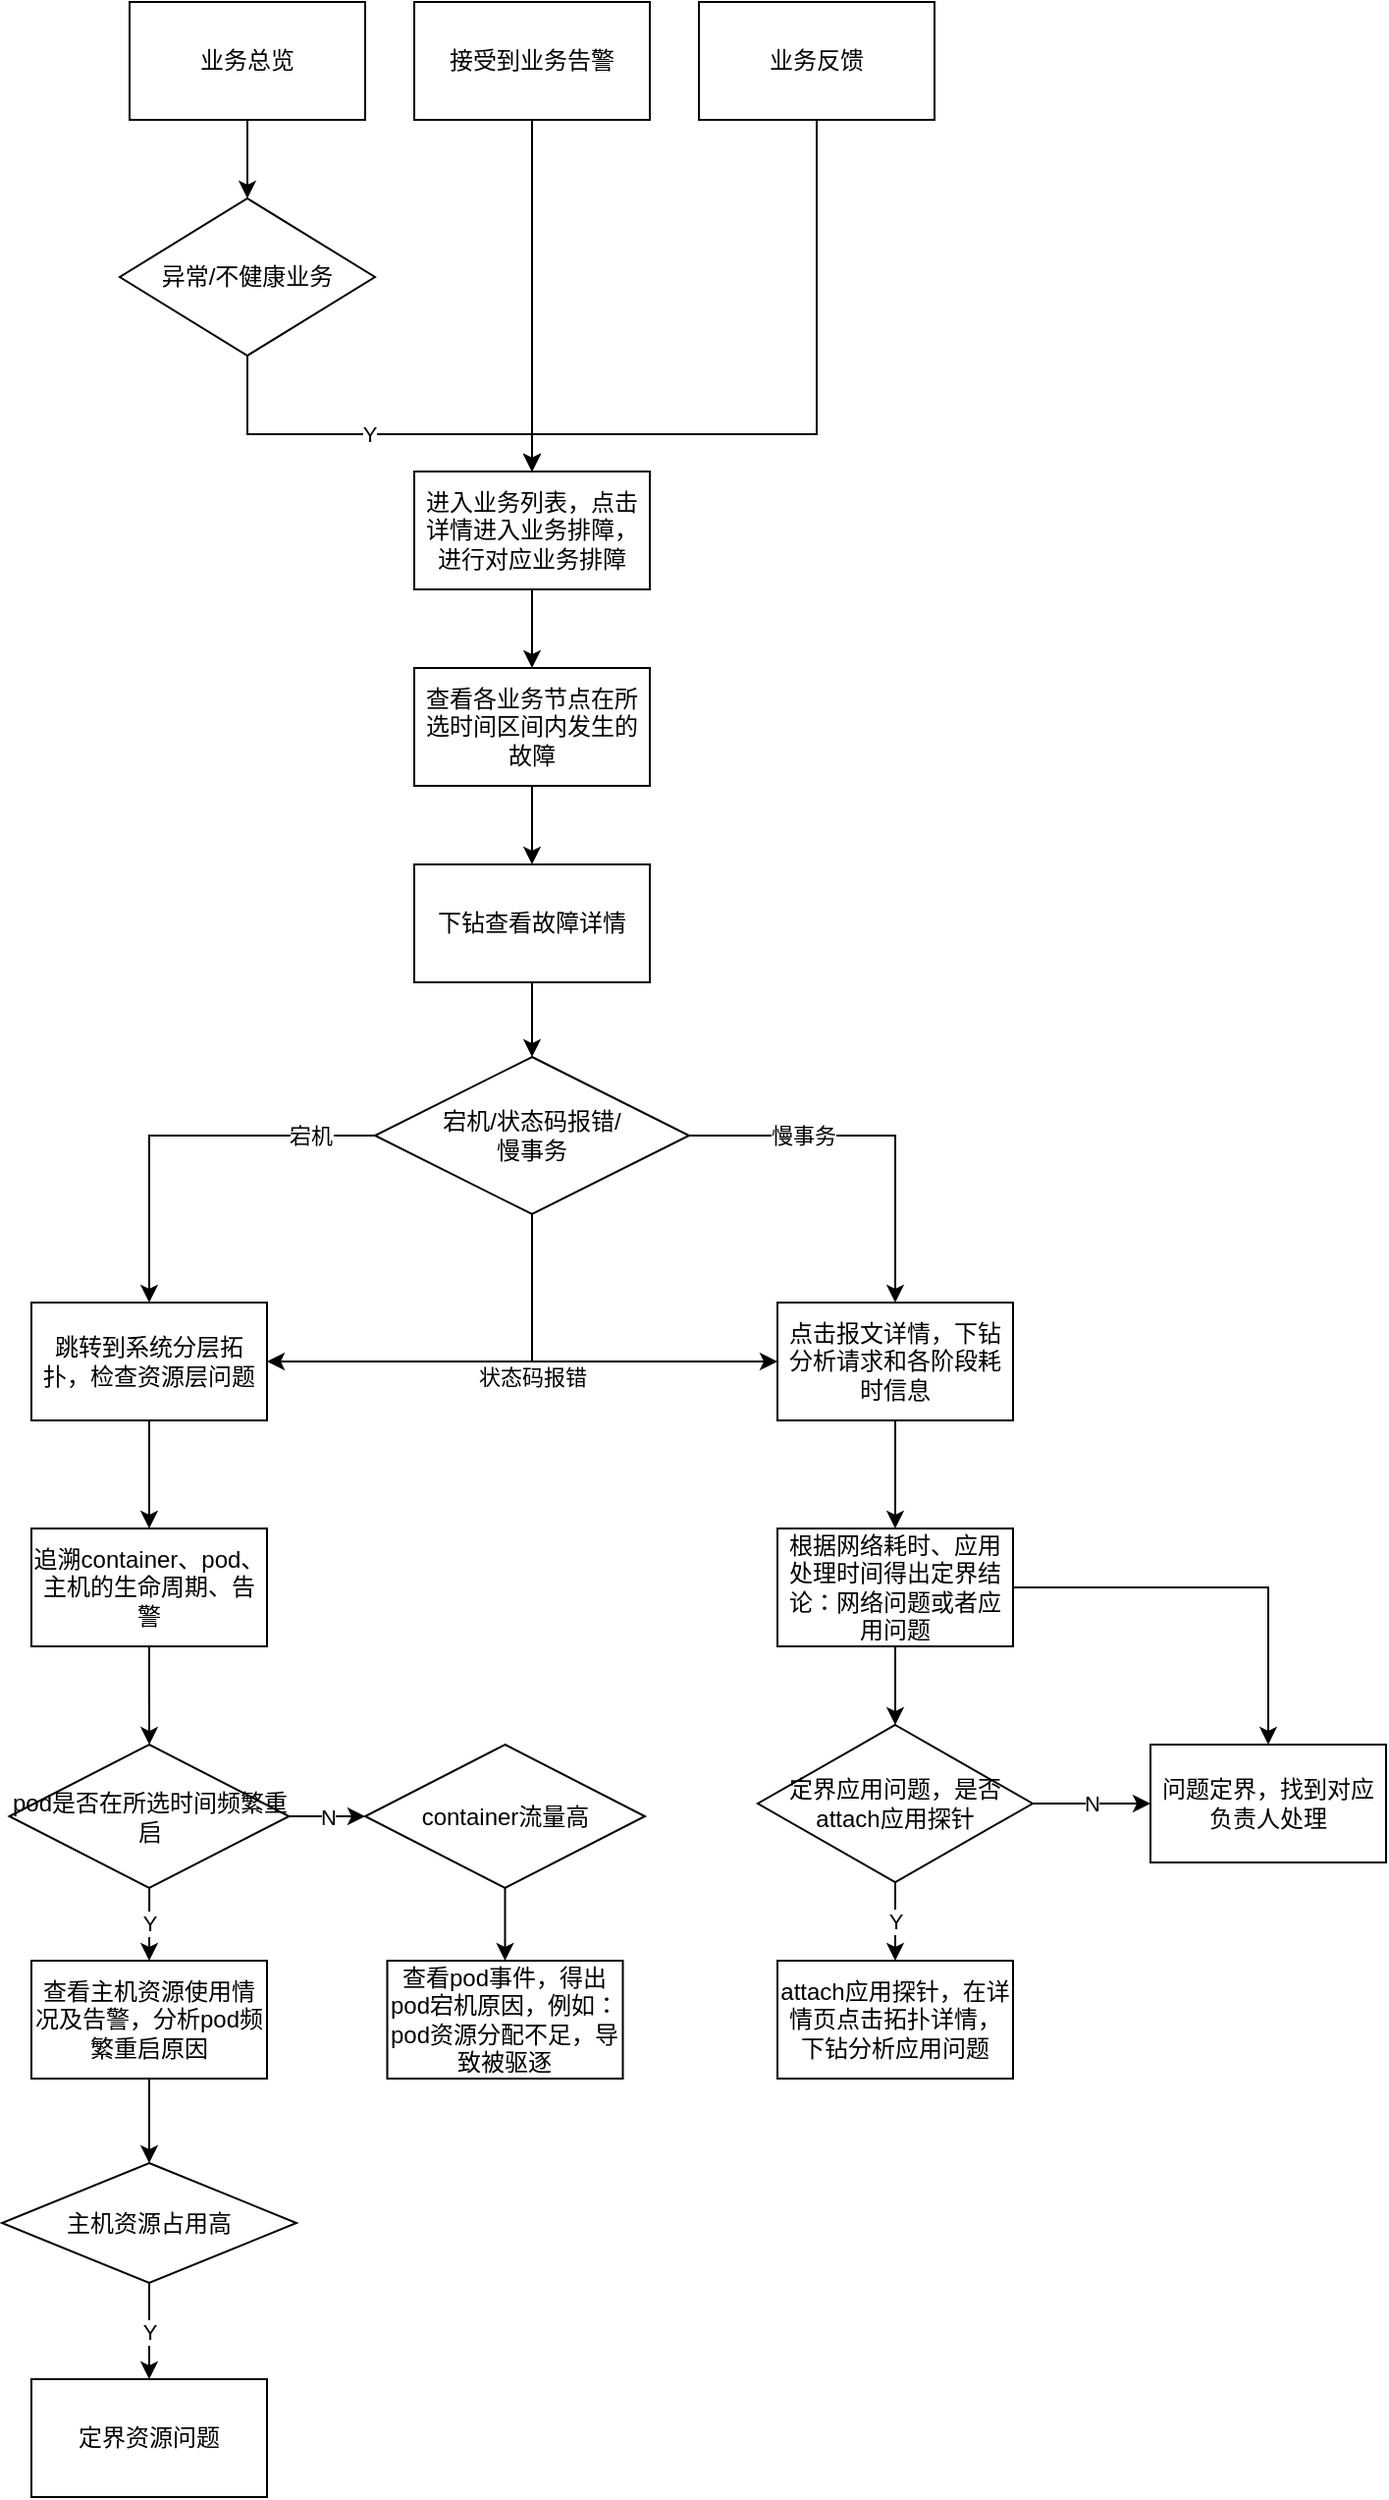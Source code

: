 <mxfile version="14.1.1" type="github">
  <diagram id="aTmEyoTltks4_PvgWwts" name="Page-1">
    <mxGraphModel dx="1568" dy="972" grid="1" gridSize="10" guides="1" tooltips="1" connect="1" arrows="1" fold="1" page="1" pageScale="1" pageWidth="827" pageHeight="1169" math="0" shadow="0">
      <root>
        <mxCell id="0" />
        <mxCell id="1" parent="0" />
        <mxCell id="1NHvlJSlSpy9riehQKpT-4" value="" style="edgeStyle=orthogonalEdgeStyle;rounded=0;orthogonalLoop=1;jettySize=auto;html=1;" edge="1" parent="1" source="1NHvlJSlSpy9riehQKpT-2" target="1NHvlJSlSpy9riehQKpT-3">
          <mxGeometry relative="1" as="geometry" />
        </mxCell>
        <mxCell id="1NHvlJSlSpy9riehQKpT-2" value="&lt;font style=&quot;vertical-align: inherit&quot;&gt;&lt;font style=&quot;vertical-align: inherit&quot;&gt;业务总览&lt;/font&gt;&lt;/font&gt;" style="rounded=0;whiteSpace=wrap;html=1;" vertex="1" parent="1">
          <mxGeometry x="130" y="40" width="120" height="60" as="geometry" />
        </mxCell>
        <mxCell id="1NHvlJSlSpy9riehQKpT-7" value="Y" style="edgeStyle=orthogonalEdgeStyle;rounded=0;orthogonalLoop=1;jettySize=auto;html=1;exitX=0.5;exitY=1;exitDx=0;exitDy=0;" edge="1" parent="1" source="1NHvlJSlSpy9riehQKpT-3" target="1NHvlJSlSpy9riehQKpT-6">
          <mxGeometry relative="1" as="geometry">
            <Array as="points">
              <mxPoint x="190" y="260" />
              <mxPoint x="335" y="260" />
            </Array>
          </mxGeometry>
        </mxCell>
        <mxCell id="1NHvlJSlSpy9riehQKpT-3" value="异常/不健康业务" style="rhombus;whiteSpace=wrap;html=1;rounded=0;" vertex="1" parent="1">
          <mxGeometry x="125" y="140" width="130" height="80" as="geometry" />
        </mxCell>
        <mxCell id="1NHvlJSlSpy9riehQKpT-8" style="edgeStyle=orthogonalEdgeStyle;rounded=0;orthogonalLoop=1;jettySize=auto;html=1;entryX=0.5;entryY=0;entryDx=0;entryDy=0;exitX=0.5;exitY=1;exitDx=0;exitDy=0;" edge="1" parent="1" source="1NHvlJSlSpy9riehQKpT-5" target="1NHvlJSlSpy9riehQKpT-6">
          <mxGeometry relative="1" as="geometry">
            <Array as="points">
              <mxPoint x="335" y="180" />
              <mxPoint x="335" y="180" />
            </Array>
          </mxGeometry>
        </mxCell>
        <mxCell id="1NHvlJSlSpy9riehQKpT-5" value="接受到业务告警" style="rounded=0;whiteSpace=wrap;html=1;" vertex="1" parent="1">
          <mxGeometry x="275" y="40" width="120" height="60" as="geometry" />
        </mxCell>
        <mxCell id="1NHvlJSlSpy9riehQKpT-11" value="" style="edgeStyle=orthogonalEdgeStyle;rounded=0;orthogonalLoop=1;jettySize=auto;html=1;" edge="1" parent="1" source="1NHvlJSlSpy9riehQKpT-6" target="1NHvlJSlSpy9riehQKpT-10">
          <mxGeometry relative="1" as="geometry" />
        </mxCell>
        <mxCell id="1NHvlJSlSpy9riehQKpT-6" value="进入业务列表，点击详情进入业务排障，进行对应业务排障" style="whiteSpace=wrap;html=1;rounded=0;" vertex="1" parent="1">
          <mxGeometry x="275" y="279" width="120" height="60" as="geometry" />
        </mxCell>
        <mxCell id="1NHvlJSlSpy9riehQKpT-17" value="" style="edgeStyle=orthogonalEdgeStyle;rounded=0;orthogonalLoop=1;jettySize=auto;html=1;" edge="1" parent="1" source="1NHvlJSlSpy9riehQKpT-10" target="1NHvlJSlSpy9riehQKpT-16">
          <mxGeometry relative="1" as="geometry" />
        </mxCell>
        <mxCell id="1NHvlJSlSpy9riehQKpT-10" value="查看各业务节点在所选时间区间内发生的故障" style="whiteSpace=wrap;html=1;rounded=0;" vertex="1" parent="1">
          <mxGeometry x="275" y="379" width="120" height="60" as="geometry" />
        </mxCell>
        <mxCell id="1NHvlJSlSpy9riehQKpT-21" value="" style="edgeStyle=orthogonalEdgeStyle;rounded=0;orthogonalLoop=1;jettySize=auto;html=1;" edge="1" parent="1" source="1NHvlJSlSpy9riehQKpT-16" target="1NHvlJSlSpy9riehQKpT-20">
          <mxGeometry relative="1" as="geometry" />
        </mxCell>
        <mxCell id="1NHvlJSlSpy9riehQKpT-16" value="下钻查看故障详情" style="whiteSpace=wrap;html=1;rounded=0;" vertex="1" parent="1">
          <mxGeometry x="275" y="479" width="120" height="60" as="geometry" />
        </mxCell>
        <mxCell id="1NHvlJSlSpy9riehQKpT-23" value="" style="edgeStyle=orthogonalEdgeStyle;rounded=0;orthogonalLoop=1;jettySize=auto;html=1;" edge="1" parent="1" source="1NHvlJSlSpy9riehQKpT-20" target="1NHvlJSlSpy9riehQKpT-22">
          <mxGeometry relative="1" as="geometry" />
        </mxCell>
        <mxCell id="1NHvlJSlSpy9riehQKpT-24" value="宕机" style="edgeLabel;html=1;align=center;verticalAlign=middle;resizable=0;points=[];" vertex="1" connectable="0" parent="1NHvlJSlSpy9riehQKpT-23">
          <mxGeometry x="-0.664" relative="1" as="geometry">
            <mxPoint as="offset" />
          </mxGeometry>
        </mxCell>
        <mxCell id="1NHvlJSlSpy9riehQKpT-26" value="状态码报错" style="edgeStyle=orthogonalEdgeStyle;rounded=0;orthogonalLoop=1;jettySize=auto;html=1;entryX=1;entryY=0.5;entryDx=0;entryDy=0;exitX=0.5;exitY=1;exitDx=0;exitDy=0;" edge="1" parent="1" source="1NHvlJSlSpy9riehQKpT-20" target="1NHvlJSlSpy9riehQKpT-22">
          <mxGeometry x="-0.286" y="8" relative="1" as="geometry">
            <mxPoint x="335" y="697" as="targetPoint" />
            <mxPoint as="offset" />
          </mxGeometry>
        </mxCell>
        <mxCell id="1NHvlJSlSpy9riehQKpT-28" value="慢事务" style="edgeStyle=orthogonalEdgeStyle;rounded=0;orthogonalLoop=1;jettySize=auto;html=1;" edge="1" parent="1" source="1NHvlJSlSpy9riehQKpT-20" target="1NHvlJSlSpy9riehQKpT-27">
          <mxGeometry x="-0.395" relative="1" as="geometry">
            <mxPoint as="offset" />
          </mxGeometry>
        </mxCell>
        <mxCell id="1NHvlJSlSpy9riehQKpT-86" style="edgeStyle=orthogonalEdgeStyle;rounded=0;orthogonalLoop=1;jettySize=auto;html=1;entryX=0;entryY=0.5;entryDx=0;entryDy=0;exitX=0.5;exitY=1;exitDx=0;exitDy=0;" edge="1" parent="1" source="1NHvlJSlSpy9riehQKpT-20" target="1NHvlJSlSpy9riehQKpT-27">
          <mxGeometry relative="1" as="geometry" />
        </mxCell>
        <mxCell id="1NHvlJSlSpy9riehQKpT-20" value="宕机/状态码报错/&lt;br&gt;慢事务" style="rhombus;whiteSpace=wrap;html=1;rounded=0;" vertex="1" parent="1">
          <mxGeometry x="255" y="577" width="160" height="80" as="geometry" />
        </mxCell>
        <mxCell id="1NHvlJSlSpy9riehQKpT-39" value="" style="edgeStyle=orthogonalEdgeStyle;rounded=0;orthogonalLoop=1;jettySize=auto;html=1;" edge="1" parent="1" source="1NHvlJSlSpy9riehQKpT-22" target="1NHvlJSlSpy9riehQKpT-38">
          <mxGeometry relative="1" as="geometry" />
        </mxCell>
        <mxCell id="1NHvlJSlSpy9riehQKpT-22" value="跳转到系统分层拓扑，检查资源层问题" style="whiteSpace=wrap;html=1;rounded=0;" vertex="1" parent="1">
          <mxGeometry x="80" y="702" width="120" height="60" as="geometry" />
        </mxCell>
        <mxCell id="1NHvlJSlSpy9riehQKpT-31" value="" style="edgeStyle=orthogonalEdgeStyle;rounded=0;orthogonalLoop=1;jettySize=auto;html=1;" edge="1" parent="1" source="1NHvlJSlSpy9riehQKpT-27" target="1NHvlJSlSpy9riehQKpT-30">
          <mxGeometry relative="1" as="geometry" />
        </mxCell>
        <mxCell id="1NHvlJSlSpy9riehQKpT-27" value="点击报文详情，下钻分析请求和各阶段耗时信息" style="whiteSpace=wrap;html=1;rounded=0;" vertex="1" parent="1">
          <mxGeometry x="460" y="702" width="120" height="60" as="geometry" />
        </mxCell>
        <mxCell id="1NHvlJSlSpy9riehQKpT-33" value="" style="edgeStyle=orthogonalEdgeStyle;rounded=0;orthogonalLoop=1;jettySize=auto;html=1;" edge="1" parent="1" source="1NHvlJSlSpy9riehQKpT-30" target="1NHvlJSlSpy9riehQKpT-32">
          <mxGeometry relative="1" as="geometry" />
        </mxCell>
        <mxCell id="1NHvlJSlSpy9riehQKpT-45" style="edgeStyle=orthogonalEdgeStyle;rounded=0;orthogonalLoop=1;jettySize=auto;html=1;" edge="1" parent="1" source="1NHvlJSlSpy9riehQKpT-30" target="1NHvlJSlSpy9riehQKpT-43">
          <mxGeometry relative="1" as="geometry" />
        </mxCell>
        <mxCell id="1NHvlJSlSpy9riehQKpT-30" value="根据网络耗时、应用处理时间得出定界结论：网络问题或者应用问题" style="whiteSpace=wrap;html=1;rounded=0;" vertex="1" parent="1">
          <mxGeometry x="460" y="817" width="120" height="60" as="geometry" />
        </mxCell>
        <mxCell id="1NHvlJSlSpy9riehQKpT-35" value="Y" style="edgeStyle=orthogonalEdgeStyle;rounded=0;orthogonalLoop=1;jettySize=auto;html=1;" edge="1" parent="1" source="1NHvlJSlSpy9riehQKpT-32" target="1NHvlJSlSpy9riehQKpT-34">
          <mxGeometry relative="1" as="geometry" />
        </mxCell>
        <mxCell id="1NHvlJSlSpy9riehQKpT-44" value="N" style="edgeStyle=orthogonalEdgeStyle;rounded=0;orthogonalLoop=1;jettySize=auto;html=1;" edge="1" parent="1" source="1NHvlJSlSpy9riehQKpT-32" target="1NHvlJSlSpy9riehQKpT-43">
          <mxGeometry relative="1" as="geometry" />
        </mxCell>
        <mxCell id="1NHvlJSlSpy9riehQKpT-32" value="定界应用问题，是否attach应用探针" style="rhombus;whiteSpace=wrap;html=1;rounded=0;" vertex="1" parent="1">
          <mxGeometry x="450" y="917" width="140" height="80" as="geometry" />
        </mxCell>
        <mxCell id="1NHvlJSlSpy9riehQKpT-34" value="attach应用探针，在详情页点击拓扑详情，下钻分析应用问题" style="whiteSpace=wrap;html=1;rounded=0;" vertex="1" parent="1">
          <mxGeometry x="460" y="1037" width="120" height="60" as="geometry" />
        </mxCell>
        <mxCell id="1NHvlJSlSpy9riehQKpT-37" style="edgeStyle=orthogonalEdgeStyle;rounded=0;orthogonalLoop=1;jettySize=auto;html=1;entryX=0.5;entryY=0;entryDx=0;entryDy=0;" edge="1" parent="1" source="1NHvlJSlSpy9riehQKpT-36" target="1NHvlJSlSpy9riehQKpT-6">
          <mxGeometry relative="1" as="geometry">
            <Array as="points">
              <mxPoint x="480" y="260" />
              <mxPoint x="335" y="260" />
            </Array>
          </mxGeometry>
        </mxCell>
        <mxCell id="1NHvlJSlSpy9riehQKpT-36" value="业务反馈" style="rounded=0;whiteSpace=wrap;html=1;" vertex="1" parent="1">
          <mxGeometry x="420" y="40" width="120" height="60" as="geometry" />
        </mxCell>
        <mxCell id="1NHvlJSlSpy9riehQKpT-63" value="" style="edgeStyle=orthogonalEdgeStyle;rounded=0;orthogonalLoop=1;jettySize=auto;html=1;" edge="1" parent="1" source="1NHvlJSlSpy9riehQKpT-38" target="1NHvlJSlSpy9riehQKpT-62">
          <mxGeometry relative="1" as="geometry" />
        </mxCell>
        <mxCell id="1NHvlJSlSpy9riehQKpT-38" value="追溯container、pod、主机的生命周期、告警" style="whiteSpace=wrap;html=1;rounded=0;" vertex="1" parent="1">
          <mxGeometry x="80" y="817" width="120" height="60" as="geometry" />
        </mxCell>
        <mxCell id="1NHvlJSlSpy9riehQKpT-43" value="问题定界，找到对应负责人处理" style="whiteSpace=wrap;html=1;rounded=0;" vertex="1" parent="1">
          <mxGeometry x="650" y="927" width="120" height="60" as="geometry" />
        </mxCell>
        <mxCell id="1NHvlJSlSpy9riehQKpT-65" value="Y" style="edgeStyle=orthogonalEdgeStyle;rounded=0;orthogonalLoop=1;jettySize=auto;html=1;" edge="1" parent="1" source="1NHvlJSlSpy9riehQKpT-62" target="1NHvlJSlSpy9riehQKpT-64">
          <mxGeometry relative="1" as="geometry" />
        </mxCell>
        <mxCell id="1NHvlJSlSpy9riehQKpT-83" value="N" style="edgeStyle=orthogonalEdgeStyle;rounded=0;orthogonalLoop=1;jettySize=auto;html=1;" edge="1" parent="1" source="1NHvlJSlSpy9riehQKpT-62" target="1NHvlJSlSpy9riehQKpT-82">
          <mxGeometry relative="1" as="geometry" />
        </mxCell>
        <mxCell id="1NHvlJSlSpy9riehQKpT-62" value="pod是否在所选时间频繁重启" style="rhombus;whiteSpace=wrap;html=1;rounded=0;" vertex="1" parent="1">
          <mxGeometry x="68.75" y="927" width="142.5" height="73" as="geometry" />
        </mxCell>
        <mxCell id="1NHvlJSlSpy9riehQKpT-77" value="" style="edgeStyle=orthogonalEdgeStyle;rounded=0;orthogonalLoop=1;jettySize=auto;html=1;" edge="1" parent="1" source="1NHvlJSlSpy9riehQKpT-64" target="1NHvlJSlSpy9riehQKpT-76">
          <mxGeometry relative="1" as="geometry" />
        </mxCell>
        <mxCell id="1NHvlJSlSpy9riehQKpT-64" value="查看主机资源使用情况及告警，分析pod频繁重启原因" style="whiteSpace=wrap;html=1;rounded=0;" vertex="1" parent="1">
          <mxGeometry x="80" y="1037" width="120" height="60" as="geometry" />
        </mxCell>
        <mxCell id="1NHvlJSlSpy9riehQKpT-68" value="查看pod事件，得出pod宕机原因，例如：pod资源分配不足，导致被驱逐" style="whiteSpace=wrap;html=1;rounded=0;" vertex="1" parent="1">
          <mxGeometry x="261.25" y="1037" width="120" height="60" as="geometry" />
        </mxCell>
        <mxCell id="1NHvlJSlSpy9riehQKpT-79" value="Y" style="edgeStyle=orthogonalEdgeStyle;rounded=0;orthogonalLoop=1;jettySize=auto;html=1;" edge="1" parent="1" source="1NHvlJSlSpy9riehQKpT-76" target="1NHvlJSlSpy9riehQKpT-78">
          <mxGeometry relative="1" as="geometry" />
        </mxCell>
        <mxCell id="1NHvlJSlSpy9riehQKpT-76" value="主机资源占用高" style="rhombus;whiteSpace=wrap;html=1;rounded=0;" vertex="1" parent="1">
          <mxGeometry x="65" y="1140" width="150" height="61" as="geometry" />
        </mxCell>
        <mxCell id="1NHvlJSlSpy9riehQKpT-78" value="定界资源问题" style="whiteSpace=wrap;html=1;rounded=0;" vertex="1" parent="1">
          <mxGeometry x="80" y="1250" width="120" height="60" as="geometry" />
        </mxCell>
        <mxCell id="1NHvlJSlSpy9riehQKpT-84" style="edgeStyle=orthogonalEdgeStyle;rounded=0;orthogonalLoop=1;jettySize=auto;html=1;entryX=0.5;entryY=0;entryDx=0;entryDy=0;" edge="1" parent="1" source="1NHvlJSlSpy9riehQKpT-82" target="1NHvlJSlSpy9riehQKpT-68">
          <mxGeometry relative="1" as="geometry" />
        </mxCell>
        <mxCell id="1NHvlJSlSpy9riehQKpT-82" value="container流量高" style="rhombus;whiteSpace=wrap;html=1;rounded=0;" vertex="1" parent="1">
          <mxGeometry x="250" y="927" width="142.5" height="73" as="geometry" />
        </mxCell>
      </root>
    </mxGraphModel>
  </diagram>
</mxfile>
